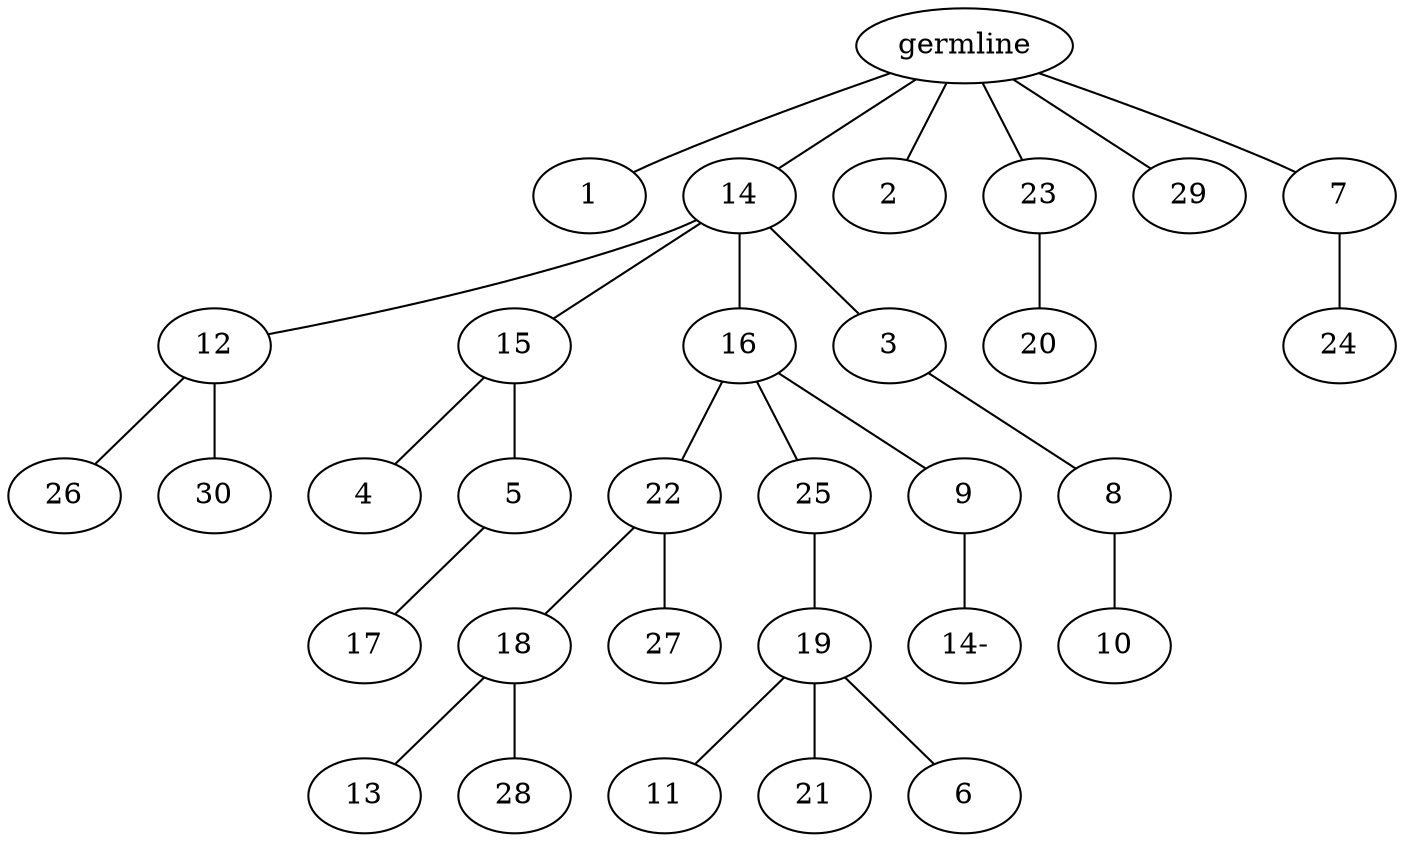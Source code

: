graph tree {
    "139739176343824" [label="germline"];
    "139739176321136" [label="1"];
    "139739176322960" [label="14"];
    "139739176097344" [label="12"];
    "139739176097488" [label="26"];
    "139739176097968" [label="30"];
    "139739176096000" [label="15"];
    "139739176097152" [label="4"];
    "139739176098352" [label="5"];
    "139739176096192" [label="17"];
    "139739176706544" [label="16"];
    "139739176095808" [label="22"];
    "139739176096144" [label="18"];
    "139739176098304" [label="13"];
    "139739176097392" [label="28"];
    "139739176097200" [label="27"];
    "139739176095904" [label="25"];
    "139739176096480" [label="19"];
    "139739176042944" [label="11"];
    "139739176042800" [label="21"];
    "139739176045056" [label="6"];
    "139739176096672" [label="9"];
    "139739176344976" [label="14-"];
    "139739176096960" [label="3"];
    "139739176046496" [label="8"];
    "139739176426080" [label="10"];
    "139739176544960" [label="2"];
    "139739176544480" [label="23"];
    "139739176044960" [label="20"];
    "139739176545008" [label="29"];
    "139739176043472" [label="7"];
    "139739176425216" [label="24"];
    "139739176343824" -- "139739176321136";
    "139739176343824" -- "139739176322960";
    "139739176343824" -- "139739176544960";
    "139739176343824" -- "139739176544480";
    "139739176343824" -- "139739176545008";
    "139739176343824" -- "139739176043472";
    "139739176322960" -- "139739176097344";
    "139739176322960" -- "139739176096000";
    "139739176322960" -- "139739176706544";
    "139739176322960" -- "139739176096960";
    "139739176097344" -- "139739176097488";
    "139739176097344" -- "139739176097968";
    "139739176096000" -- "139739176097152";
    "139739176096000" -- "139739176098352";
    "139739176098352" -- "139739176096192";
    "139739176706544" -- "139739176095808";
    "139739176706544" -- "139739176095904";
    "139739176706544" -- "139739176096672";
    "139739176095808" -- "139739176096144";
    "139739176095808" -- "139739176097200";
    "139739176096144" -- "139739176098304";
    "139739176096144" -- "139739176097392";
    "139739176095904" -- "139739176096480";
    "139739176096480" -- "139739176042944";
    "139739176096480" -- "139739176042800";
    "139739176096480" -- "139739176045056";
    "139739176096672" -- "139739176344976";
    "139739176096960" -- "139739176046496";
    "139739176046496" -- "139739176426080";
    "139739176544480" -- "139739176044960";
    "139739176043472" -- "139739176425216";
}
